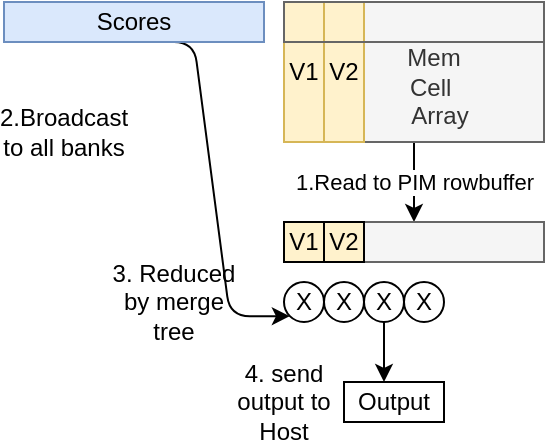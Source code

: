 <mxfile>
    <diagram id="_O2AHdr2kdpM2iwtW_CD" name="第 1 页">
        <mxGraphModel dx="657" dy="434" grid="1" gridSize="10" guides="1" tooltips="1" connect="1" arrows="1" fold="1" page="1" pageScale="1" pageWidth="827" pageHeight="1169" math="0" shadow="0">
            <root>
                <mxCell id="0"/>
                <mxCell id="1" parent="0"/>
                <mxCell id="65" style="edgeStyle=entityRelationEdgeStyle;html=1;exitX=0.5;exitY=1;exitDx=0;exitDy=0;entryX=0;entryY=1;entryDx=0;entryDy=0;" edge="1" parent="1" source="2" target="46">
                    <mxGeometry relative="1" as="geometry"/>
                </mxCell>
                <mxCell id="2" value="Scores" style="rounded=0;whiteSpace=wrap;html=1;fillColor=#dae8fc;strokeColor=#6c8ebf;" parent="1" vertex="1">
                    <mxGeometry x="90" y="50" width="130" height="20" as="geometry"/>
                </mxCell>
                <mxCell id="3" value="Key-1" style="rounded=0;whiteSpace=wrap;html=1;fillColor=#fff2cc;strokeColor=#d6b656;" parent="1" vertex="1">
                    <mxGeometry x="230" y="160" width="130" height="20" as="geometry"/>
                </mxCell>
                <mxCell id="34" value="1.Read to PIM rowbuffer" style="edgeStyle=none;html=1;exitX=0.5;exitY=1;exitDx=0;exitDy=0;entryX=0.5;entryY=0;entryDx=0;entryDy=0;" parent="1" source="32" target="3" edge="1">
                    <mxGeometry relative="1" as="geometry"/>
                </mxCell>
                <mxCell id="32" value="&lt;br&gt;&amp;nbsp; &amp;nbsp; &amp;nbsp; Mem&lt;br&gt;&amp;nbsp; &amp;nbsp; &amp;nbsp;Cell&lt;br&gt;&amp;nbsp; &amp;nbsp; &amp;nbsp; &amp;nbsp; Array" style="rounded=0;whiteSpace=wrap;html=1;fillColor=#f5f5f5;fontColor=#333333;strokeColor=#666666;" parent="1" vertex="1">
                    <mxGeometry x="230" y="50" width="130" height="70" as="geometry"/>
                </mxCell>
                <mxCell id="33" value="V1" style="rounded=0;whiteSpace=wrap;html=1;fillColor=#fff2cc;strokeColor=#d6b656;" parent="1" vertex="1">
                    <mxGeometry x="230" y="50" width="20" height="70" as="geometry"/>
                </mxCell>
                <mxCell id="44" value="2.Broadcast to all banks" style="text;html=1;strokeColor=none;fillColor=none;align=center;verticalAlign=middle;whiteSpace=wrap;rounded=0;" parent="1" vertex="1">
                    <mxGeometry x="90" y="100" width="60" height="30" as="geometry"/>
                </mxCell>
                <mxCell id="46" value="X" style="ellipse;whiteSpace=wrap;html=1;aspect=fixed;" parent="1" vertex="1">
                    <mxGeometry x="230" y="190" width="20" height="20" as="geometry"/>
                </mxCell>
                <mxCell id="47" value="X" style="ellipse;whiteSpace=wrap;html=1;aspect=fixed;" parent="1" vertex="1">
                    <mxGeometry x="250" y="190" width="20" height="20" as="geometry"/>
                </mxCell>
                <mxCell id="48" value="X" style="ellipse;whiteSpace=wrap;html=1;aspect=fixed;" parent="1" vertex="1">
                    <mxGeometry x="270" y="190" width="20" height="20" as="geometry"/>
                </mxCell>
                <mxCell id="49" value="X" style="ellipse;whiteSpace=wrap;html=1;aspect=fixed;" parent="1" vertex="1">
                    <mxGeometry x="290" y="190" width="20" height="20" as="geometry"/>
                </mxCell>
                <mxCell id="54" value="3. Reduced by merge tree" style="text;html=1;strokeColor=none;fillColor=none;align=center;verticalAlign=middle;whiteSpace=wrap;rounded=0;" parent="1" vertex="1">
                    <mxGeometry x="140" y="185" width="70" height="30" as="geometry"/>
                </mxCell>
                <mxCell id="55" value="" style="endArrow=classic;html=1;" parent="1" edge="1">
                    <mxGeometry width="50" height="50" relative="1" as="geometry">
                        <mxPoint x="280" y="210" as="sourcePoint"/>
                        <mxPoint x="280" y="240" as="targetPoint"/>
                    </mxGeometry>
                </mxCell>
                <mxCell id="57" value="Output" style="rounded=0;whiteSpace=wrap;html=1;" parent="1" vertex="1">
                    <mxGeometry x="260" y="240" width="50" height="20" as="geometry"/>
                </mxCell>
                <mxCell id="59" value="4. send output to Host" style="text;html=1;strokeColor=none;fillColor=none;align=center;verticalAlign=middle;whiteSpace=wrap;rounded=0;" parent="1" vertex="1">
                    <mxGeometry x="200" y="235" width="60" height="30" as="geometry"/>
                </mxCell>
                <mxCell id="60" value="V2" style="rounded=0;whiteSpace=wrap;html=1;fillColor=#fff2cc;strokeColor=#d6b656;" vertex="1" parent="1">
                    <mxGeometry x="250" y="50" width="20" height="70" as="geometry"/>
                </mxCell>
                <mxCell id="61" value="" style="rounded=0;whiteSpace=wrap;html=1;fillColor=none;fontColor=#333333;strokeColor=#666666;" vertex="1" parent="1">
                    <mxGeometry x="230" y="50" width="130" height="20" as="geometry"/>
                </mxCell>
                <mxCell id="62" value="" style="rounded=0;whiteSpace=wrap;html=1;fillColor=#f5f5f5;fontColor=#333333;strokeColor=#666666;" vertex="1" parent="1">
                    <mxGeometry x="270" y="160" width="90" height="20" as="geometry"/>
                </mxCell>
                <mxCell id="63" value="V1" style="rounded=0;whiteSpace=wrap;html=1;fillColor=none;" vertex="1" parent="1">
                    <mxGeometry x="230" y="160" width="20" height="20" as="geometry"/>
                </mxCell>
                <mxCell id="64" value="V2" style="rounded=0;whiteSpace=wrap;html=1;fillColor=none;" vertex="1" parent="1">
                    <mxGeometry x="250" y="160" width="20" height="20" as="geometry"/>
                </mxCell>
            </root>
        </mxGraphModel>
    </diagram>
</mxfile>